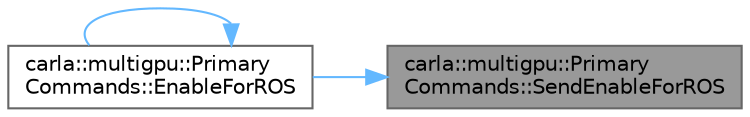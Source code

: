 digraph "carla::multigpu::PrimaryCommands::SendEnableForROS"
{
 // INTERACTIVE_SVG=YES
 // LATEX_PDF_SIZE
  bgcolor="transparent";
  edge [fontname=Helvetica,fontsize=10,labelfontname=Helvetica,labelfontsize=10];
  node [fontname=Helvetica,fontsize=10,shape=box,height=0.2,width=0.4];
  rankdir="RL";
  Node1 [id="Node000001",label="carla::multigpu::Primary\lCommands::SendEnableForROS",height=0.2,width=0.4,color="gray40", fillcolor="grey60", style="filled", fontcolor="black",tooltip=" "];
  Node1 -> Node2 [id="edge1_Node000001_Node000002",dir="back",color="steelblue1",style="solid",tooltip=" "];
  Node2 [id="Node000002",label="carla::multigpu::Primary\lCommands::EnableForROS",height=0.2,width=0.4,color="grey40", fillcolor="white", style="filled",URL="$da/da8/classcarla_1_1multigpu_1_1PrimaryCommands.html#a68a8f8ee0216b21fc3a337464b22fb01",tooltip=" "];
  Node2 -> Node2 [id="edge2_Node000002_Node000002",dir="back",color="steelblue1",style="solid",tooltip=" "];
}
